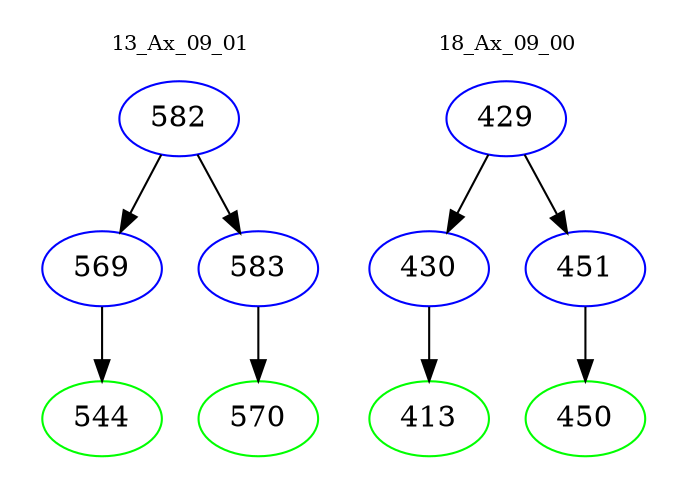 digraph{
subgraph cluster_0 {
color = white
label = "13_Ax_09_01";
fontsize=10;
T0_582 [label="582", color="blue"]
T0_582 -> T0_569 [color="black"]
T0_569 [label="569", color="blue"]
T0_569 -> T0_544 [color="black"]
T0_544 [label="544", color="green"]
T0_582 -> T0_583 [color="black"]
T0_583 [label="583", color="blue"]
T0_583 -> T0_570 [color="black"]
T0_570 [label="570", color="green"]
}
subgraph cluster_1 {
color = white
label = "18_Ax_09_00";
fontsize=10;
T1_429 [label="429", color="blue"]
T1_429 -> T1_430 [color="black"]
T1_430 [label="430", color="blue"]
T1_430 -> T1_413 [color="black"]
T1_413 [label="413", color="green"]
T1_429 -> T1_451 [color="black"]
T1_451 [label="451", color="blue"]
T1_451 -> T1_450 [color="black"]
T1_450 [label="450", color="green"]
}
}
